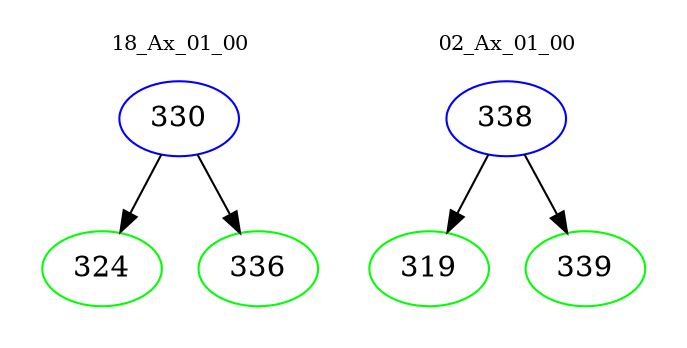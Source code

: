 digraph{
subgraph cluster_0 {
color = white
label = "18_Ax_01_00";
fontsize=10;
T0_330 [label="330", color="blue"]
T0_330 -> T0_324 [color="black"]
T0_324 [label="324", color="green"]
T0_330 -> T0_336 [color="black"]
T0_336 [label="336", color="green"]
}
subgraph cluster_1 {
color = white
label = "02_Ax_01_00";
fontsize=10;
T1_338 [label="338", color="blue"]
T1_338 -> T1_319 [color="black"]
T1_319 [label="319", color="green"]
T1_338 -> T1_339 [color="black"]
T1_339 [label="339", color="green"]
}
}
